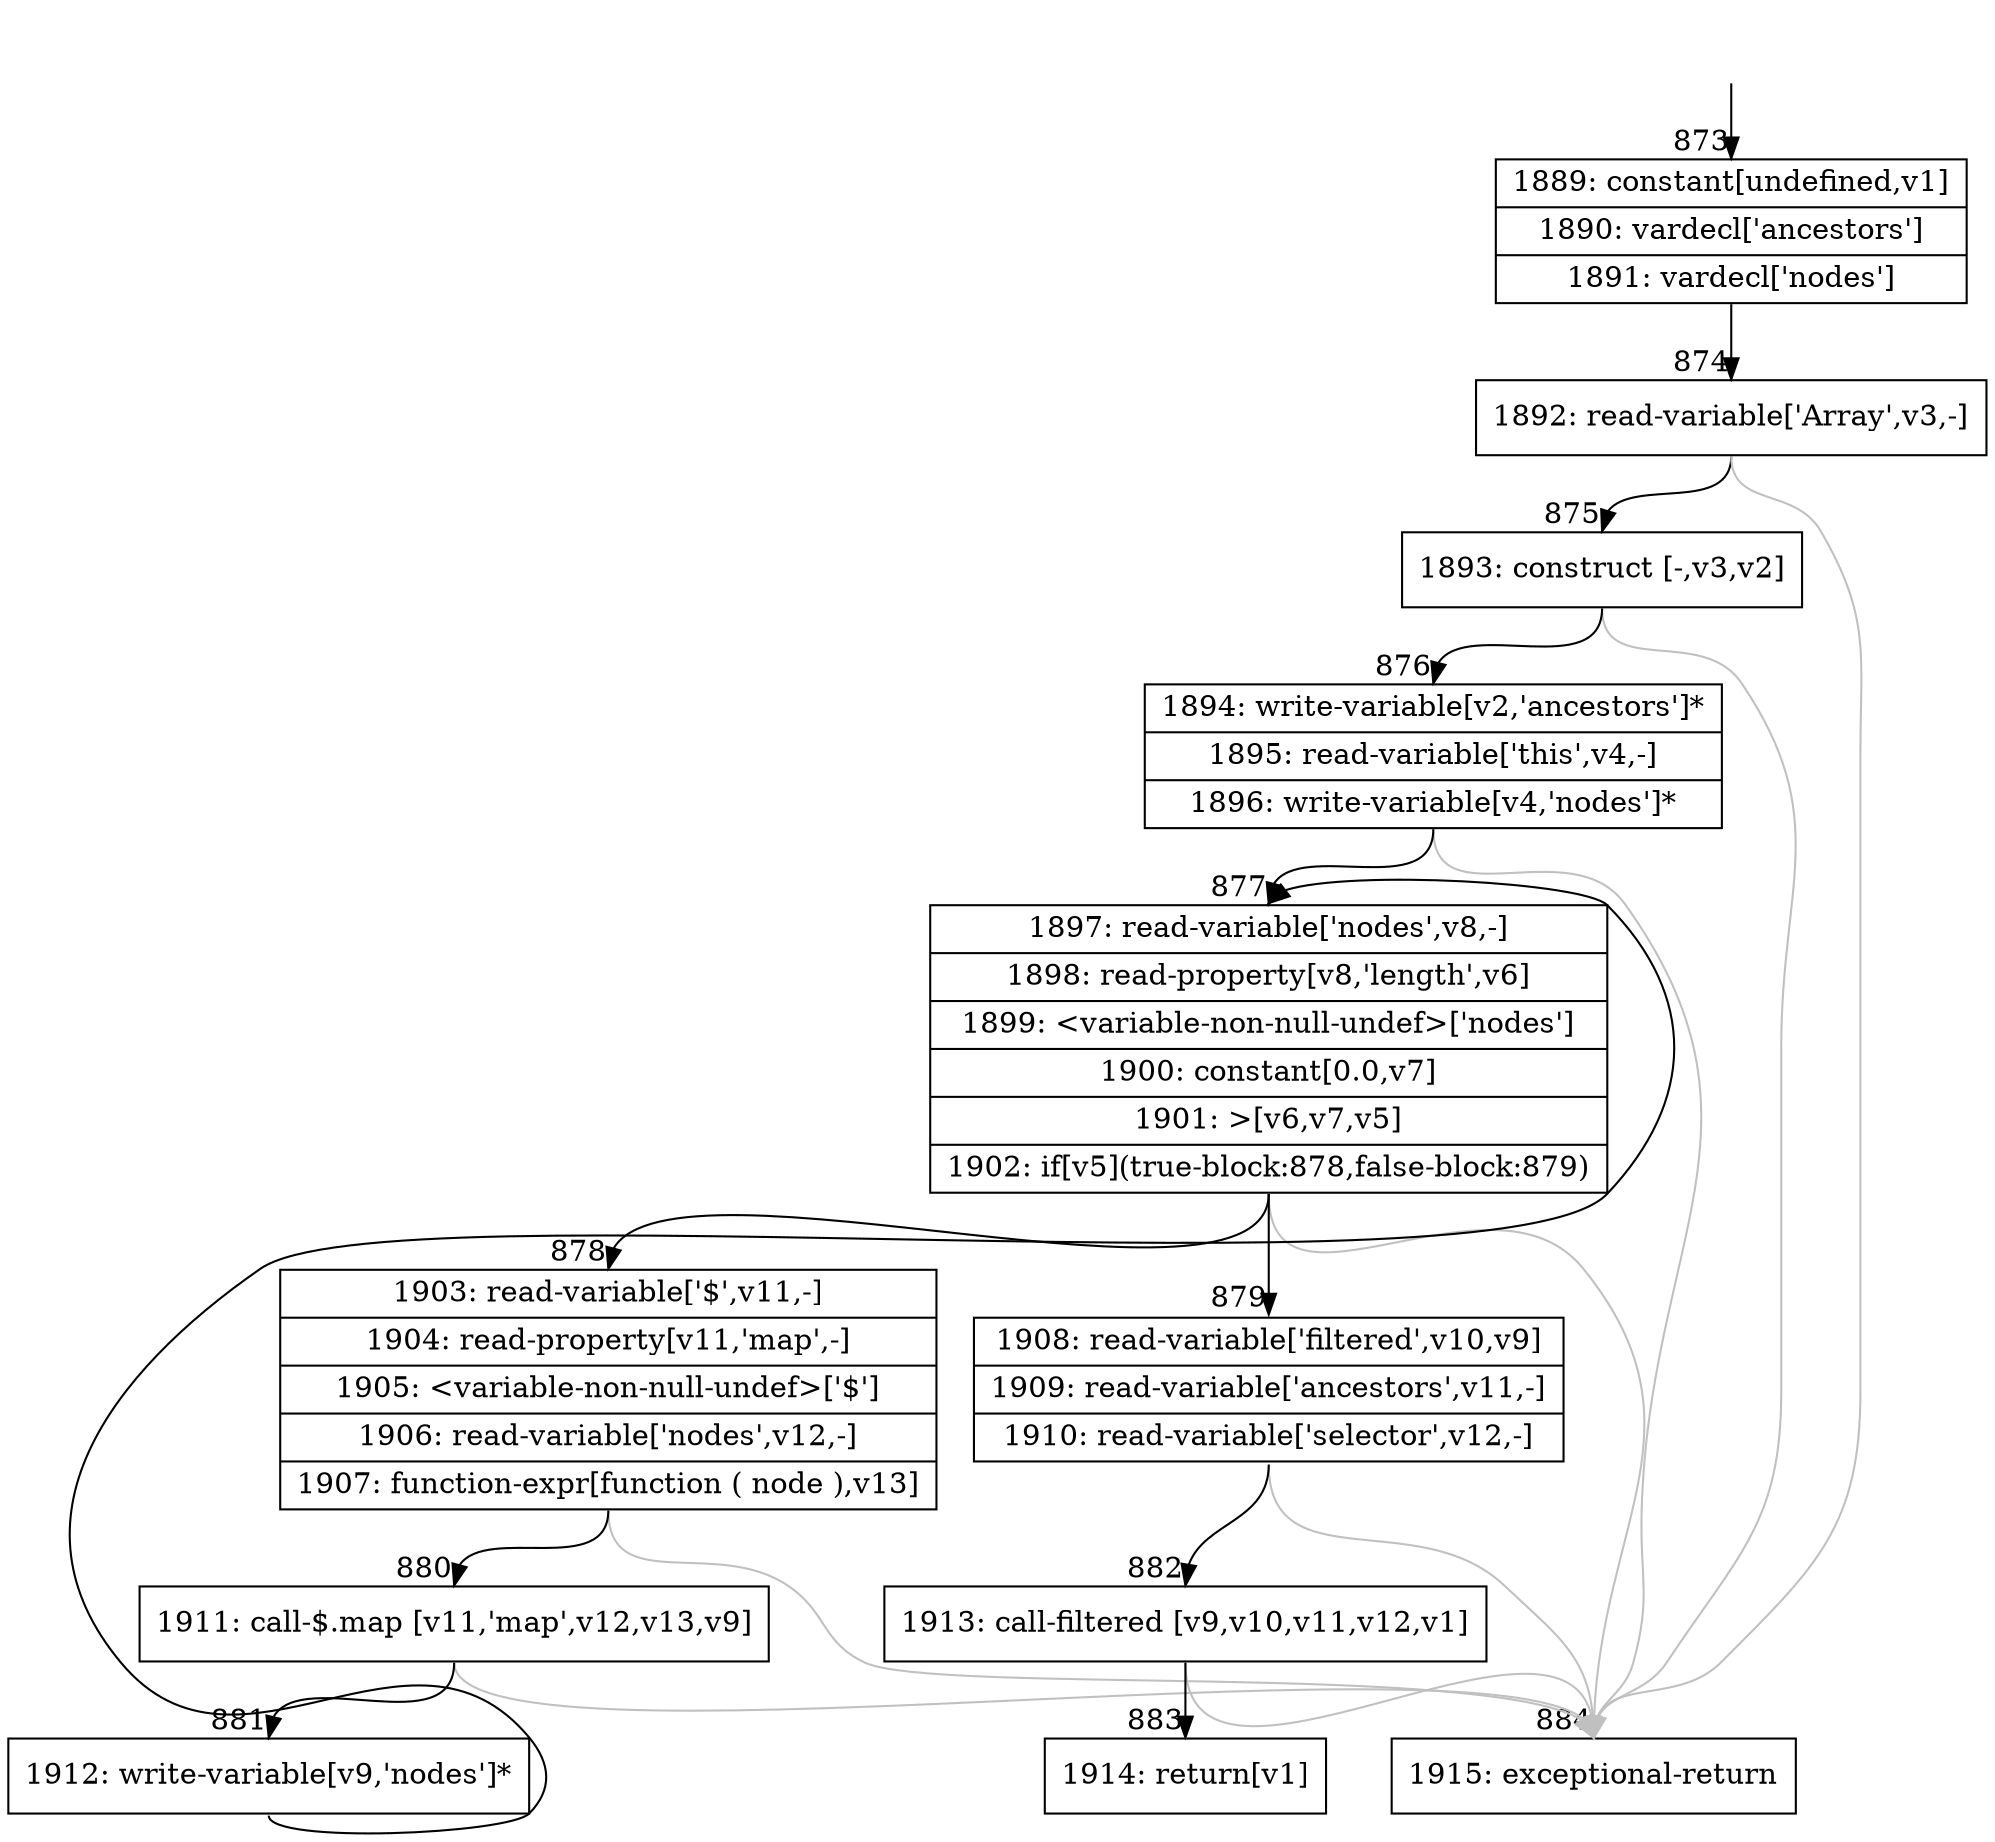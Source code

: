 digraph {
rankdir="TD"
BB_entry78[shape=none,label=""];
BB_entry78 -> BB873 [tailport=s, headport=n, headlabel="    873"]
BB873 [shape=record label="{1889: constant[undefined,v1]|1890: vardecl['ancestors']|1891: vardecl['nodes']}" ] 
BB873 -> BB874 [tailport=s, headport=n, headlabel="      874"]
BB874 [shape=record label="{1892: read-variable['Array',v3,-]}" ] 
BB874 -> BB875 [tailport=s, headport=n, headlabel="      875"]
BB874 -> BB884 [tailport=s, headport=n, color=gray, headlabel="      884"]
BB875 [shape=record label="{1893: construct [-,v3,v2]}" ] 
BB875 -> BB876 [tailport=s, headport=n, headlabel="      876"]
BB875 -> BB884 [tailport=s, headport=n, color=gray]
BB876 [shape=record label="{1894: write-variable[v2,'ancestors']*|1895: read-variable['this',v4,-]|1896: write-variable[v4,'nodes']*}" ] 
BB876 -> BB877 [tailport=s, headport=n, headlabel="      877"]
BB876 -> BB884 [tailport=s, headport=n, color=gray]
BB877 [shape=record label="{1897: read-variable['nodes',v8,-]|1898: read-property[v8,'length',v6]|1899: \<variable-non-null-undef\>['nodes']|1900: constant[0.0,v7]|1901: \>[v6,v7,v5]|1902: if[v5](true-block:878,false-block:879)}" ] 
BB877 -> BB878 [tailport=s, headport=n, headlabel="      878"]
BB877 -> BB879 [tailport=s, headport=n, headlabel="      879"]
BB877 -> BB884 [tailport=s, headport=n, color=gray]
BB878 [shape=record label="{1903: read-variable['$',v11,-]|1904: read-property[v11,'map',-]|1905: \<variable-non-null-undef\>['$']|1906: read-variable['nodes',v12,-]|1907: function-expr[function ( node ),v13]}" ] 
BB878 -> BB880 [tailport=s, headport=n, headlabel="      880"]
BB878 -> BB884 [tailport=s, headport=n, color=gray]
BB879 [shape=record label="{1908: read-variable['filtered',v10,v9]|1909: read-variable['ancestors',v11,-]|1910: read-variable['selector',v12,-]}" ] 
BB879 -> BB882 [tailport=s, headport=n, headlabel="      882"]
BB879 -> BB884 [tailport=s, headport=n, color=gray]
BB880 [shape=record label="{1911: call-$.map [v11,'map',v12,v13,v9]}" ] 
BB880 -> BB881 [tailport=s, headport=n, headlabel="      881"]
BB880 -> BB884 [tailport=s, headport=n, color=gray]
BB881 [shape=record label="{1912: write-variable[v9,'nodes']*}" ] 
BB881 -> BB877 [tailport=s, headport=n]
BB882 [shape=record label="{1913: call-filtered [v9,v10,v11,v12,v1]}" ] 
BB882 -> BB883 [tailport=s, headport=n, headlabel="      883"]
BB882 -> BB884 [tailport=s, headport=n, color=gray]
BB883 [shape=record label="{1914: return[v1]}" ] 
BB884 [shape=record label="{1915: exceptional-return}" ] 
//#$~ 506
}
